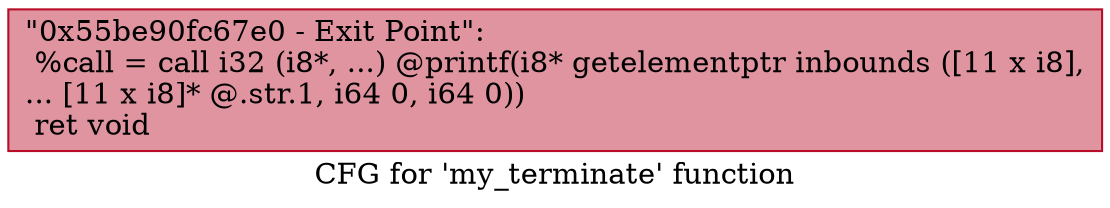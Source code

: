 digraph "CFG for 'my_terminate' function" {
	label="CFG for 'my_terminate' function";

	Node0x55be90fc67e0 [shape=record,color="#b70d28ff", style=filled, fillcolor="#b70d2870",label="{\"0x55be90fc67e0 - Exit Point\":\l  %call = call i32 (i8*, ...) @printf(i8* getelementptr inbounds ([11 x i8],\l... [11 x i8]* @.str.1, i64 0, i64 0))\l  ret void\l}"];
}
